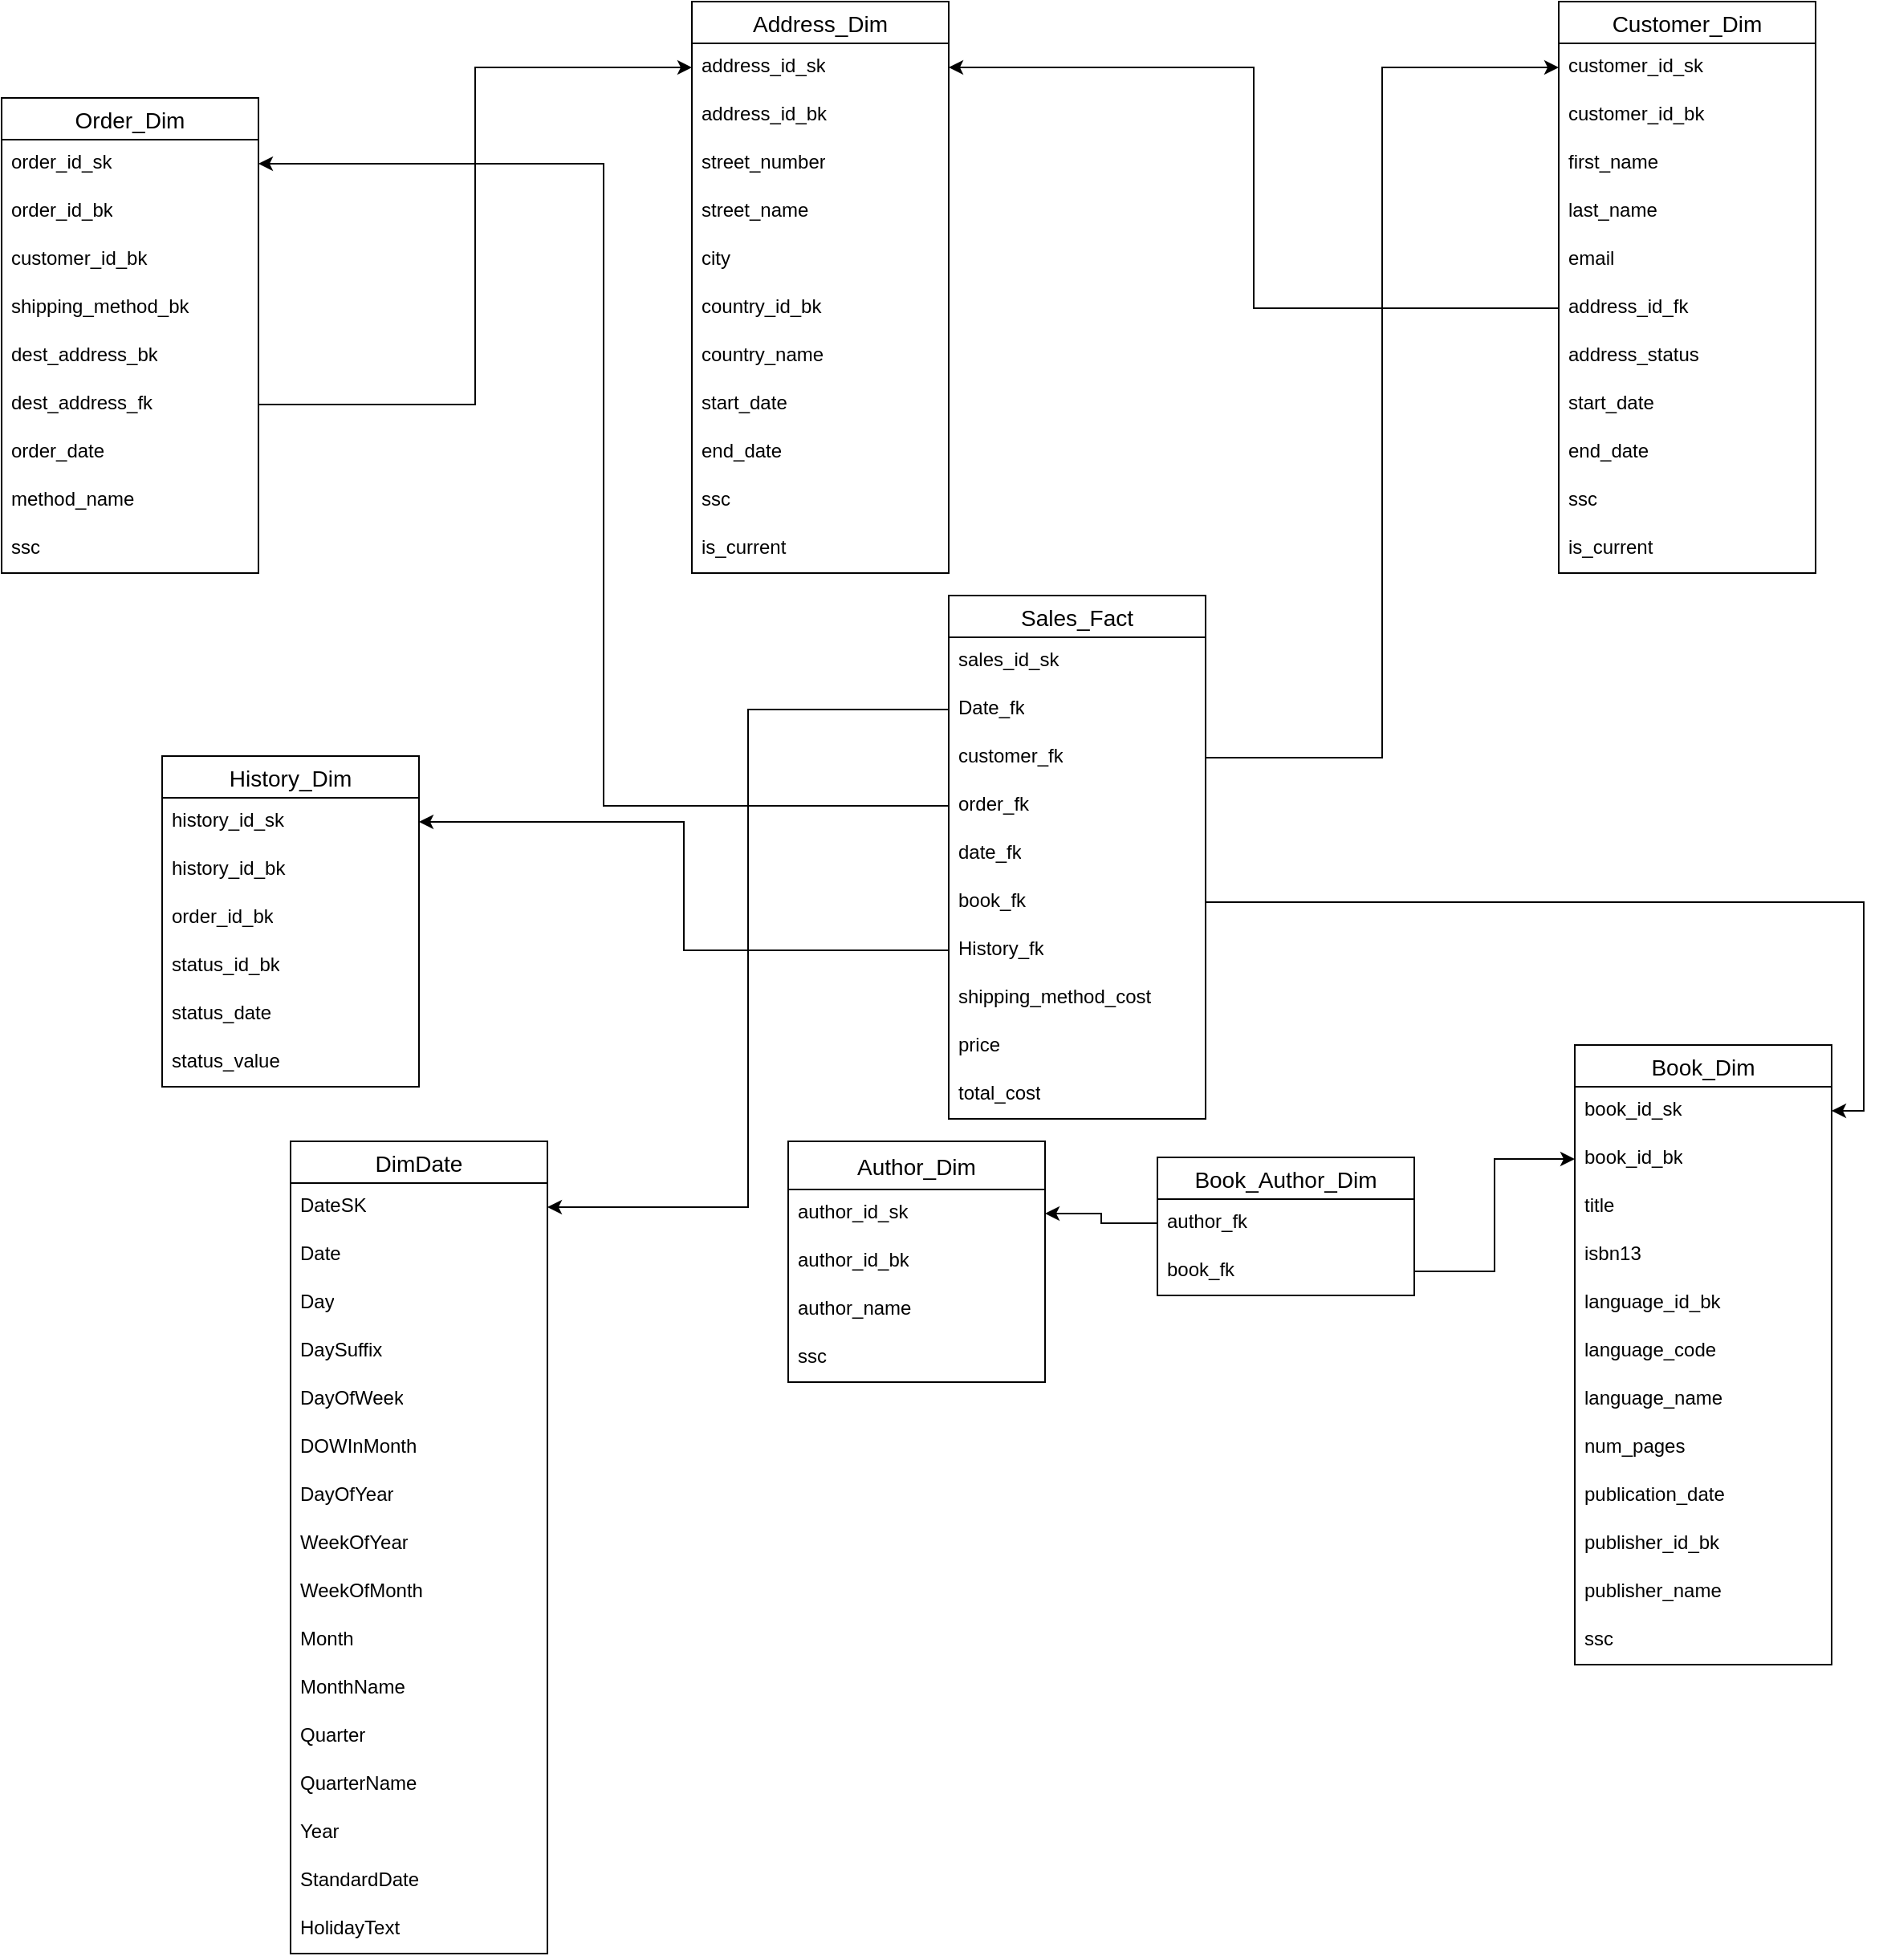 <mxfile version="26.0.4">
  <diagram name="Page-1" id="iNXNoTltSBTi6cAZI8Bv">
    <mxGraphModel dx="2124" dy="605" grid="1" gridSize="10" guides="1" tooltips="1" connect="1" arrows="1" fold="1" page="1" pageScale="1" pageWidth="850" pageHeight="1100" math="0" shadow="0">
      <root>
        <mxCell id="0" />
        <mxCell id="1" parent="0" />
        <mxCell id="JMyDEcF64E8apIjDjWx7-9" value="Customer_Dim" style="swimlane;fontStyle=0;childLayout=stackLayout;horizontal=1;startSize=26;horizontalStack=0;resizeParent=1;resizeParentMax=0;resizeLast=0;collapsible=1;marginBottom=0;align=center;fontSize=14;" parent="1" vertex="1">
          <mxGeometry x="600" width="160" height="356" as="geometry" />
        </mxCell>
        <mxCell id="JMyDEcF64E8apIjDjWx7-10" value="customer_id_sk" style="text;strokeColor=none;fillColor=none;spacingLeft=4;spacingRight=4;overflow=hidden;rotatable=0;points=[[0,0.5],[1,0.5]];portConstraint=eastwest;fontSize=12;whiteSpace=wrap;html=1;" parent="JMyDEcF64E8apIjDjWx7-9" vertex="1">
          <mxGeometry y="26" width="160" height="30" as="geometry" />
        </mxCell>
        <mxCell id="JMyDEcF64E8apIjDjWx7-11" value="customer_id_bk" style="text;strokeColor=none;fillColor=none;spacingLeft=4;spacingRight=4;overflow=hidden;rotatable=0;points=[[0,0.5],[1,0.5]];portConstraint=eastwest;fontSize=12;whiteSpace=wrap;html=1;" parent="JMyDEcF64E8apIjDjWx7-9" vertex="1">
          <mxGeometry y="56" width="160" height="30" as="geometry" />
        </mxCell>
        <mxCell id="JMyDEcF64E8apIjDjWx7-12" value="first_name" style="text;strokeColor=none;fillColor=none;spacingLeft=4;spacingRight=4;overflow=hidden;rotatable=0;points=[[0,0.5],[1,0.5]];portConstraint=eastwest;fontSize=12;whiteSpace=wrap;html=1;" parent="JMyDEcF64E8apIjDjWx7-9" vertex="1">
          <mxGeometry y="86" width="160" height="30" as="geometry" />
        </mxCell>
        <mxCell id="JMyDEcF64E8apIjDjWx7-13" value="last_name" style="text;strokeColor=none;fillColor=none;spacingLeft=4;spacingRight=4;overflow=hidden;rotatable=0;points=[[0,0.5],[1,0.5]];portConstraint=eastwest;fontSize=12;whiteSpace=wrap;html=1;" parent="JMyDEcF64E8apIjDjWx7-9" vertex="1">
          <mxGeometry y="116" width="160" height="30" as="geometry" />
        </mxCell>
        <mxCell id="JMyDEcF64E8apIjDjWx7-15" value="email" style="text;strokeColor=none;fillColor=none;spacingLeft=4;spacingRight=4;overflow=hidden;rotatable=0;points=[[0,0.5],[1,0.5]];portConstraint=eastwest;fontSize=12;whiteSpace=wrap;html=1;" parent="JMyDEcF64E8apIjDjWx7-9" vertex="1">
          <mxGeometry y="146" width="160" height="30" as="geometry" />
        </mxCell>
        <mxCell id="JMyDEcF64E8apIjDjWx7-71" value="address_id_fk" style="text;strokeColor=none;fillColor=none;spacingLeft=4;spacingRight=4;overflow=hidden;rotatable=0;points=[[0,0.5],[1,0.5]];portConstraint=eastwest;fontSize=12;whiteSpace=wrap;html=1;" parent="JMyDEcF64E8apIjDjWx7-9" vertex="1">
          <mxGeometry y="176" width="160" height="30" as="geometry" />
        </mxCell>
        <mxCell id="ZET8pqU_vpoVh0Xc85kF-1" value="address_status&lt;div&gt;&lt;br&gt;&lt;/div&gt;" style="text;strokeColor=none;fillColor=none;spacingLeft=4;spacingRight=4;overflow=hidden;rotatable=0;points=[[0,0.5],[1,0.5]];portConstraint=eastwest;fontSize=12;whiteSpace=wrap;html=1;" vertex="1" parent="JMyDEcF64E8apIjDjWx7-9">
          <mxGeometry y="206" width="160" height="30" as="geometry" />
        </mxCell>
        <mxCell id="JMyDEcF64E8apIjDjWx7-16" value="start_date" style="text;strokeColor=none;fillColor=none;spacingLeft=4;spacingRight=4;overflow=hidden;rotatable=0;points=[[0,0.5],[1,0.5]];portConstraint=eastwest;fontSize=12;whiteSpace=wrap;html=1;" parent="JMyDEcF64E8apIjDjWx7-9" vertex="1">
          <mxGeometry y="236" width="160" height="30" as="geometry" />
        </mxCell>
        <mxCell id="JMyDEcF64E8apIjDjWx7-17" value="end_date" style="text;strokeColor=none;fillColor=none;spacingLeft=4;spacingRight=4;overflow=hidden;rotatable=0;points=[[0,0.5],[1,0.5]];portConstraint=eastwest;fontSize=12;whiteSpace=wrap;html=1;" parent="JMyDEcF64E8apIjDjWx7-9" vertex="1">
          <mxGeometry y="266" width="160" height="30" as="geometry" />
        </mxCell>
        <mxCell id="JMyDEcF64E8apIjDjWx7-18" value="ssc" style="text;strokeColor=none;fillColor=none;spacingLeft=4;spacingRight=4;overflow=hidden;rotatable=0;points=[[0,0.5],[1,0.5]];portConstraint=eastwest;fontSize=12;whiteSpace=wrap;html=1;" parent="JMyDEcF64E8apIjDjWx7-9" vertex="1">
          <mxGeometry y="296" width="160" height="30" as="geometry" />
        </mxCell>
        <mxCell id="JMyDEcF64E8apIjDjWx7-19" value="is_current" style="text;strokeColor=none;fillColor=none;spacingLeft=4;spacingRight=4;overflow=hidden;rotatable=0;points=[[0,0.5],[1,0.5]];portConstraint=eastwest;fontSize=12;whiteSpace=wrap;html=1;" parent="JMyDEcF64E8apIjDjWx7-9" vertex="1">
          <mxGeometry y="326" width="160" height="30" as="geometry" />
        </mxCell>
        <mxCell id="JMyDEcF64E8apIjDjWx7-26" value="Author_Dim" style="swimlane;fontStyle=0;childLayout=stackLayout;horizontal=1;startSize=30;horizontalStack=0;resizeParent=1;resizeParentMax=0;resizeLast=0;collapsible=1;marginBottom=0;align=center;fontSize=14;" parent="1" vertex="1">
          <mxGeometry x="120" y="710" width="160" height="150" as="geometry" />
        </mxCell>
        <mxCell id="JMyDEcF64E8apIjDjWx7-27" value="author_id_sk" style="text;strokeColor=none;fillColor=none;spacingLeft=4;spacingRight=4;overflow=hidden;rotatable=0;points=[[0,0.5],[1,0.5]];portConstraint=eastwest;fontSize=12;whiteSpace=wrap;html=1;" parent="JMyDEcF64E8apIjDjWx7-26" vertex="1">
          <mxGeometry y="30" width="160" height="30" as="geometry" />
        </mxCell>
        <mxCell id="JMyDEcF64E8apIjDjWx7-28" value="author_id_bk" style="text;strokeColor=none;fillColor=none;spacingLeft=4;spacingRight=4;overflow=hidden;rotatable=0;points=[[0,0.5],[1,0.5]];portConstraint=eastwest;fontSize=12;whiteSpace=wrap;html=1;" parent="JMyDEcF64E8apIjDjWx7-26" vertex="1">
          <mxGeometry y="60" width="160" height="30" as="geometry" />
        </mxCell>
        <mxCell id="JMyDEcF64E8apIjDjWx7-29" value="author_name" style="text;strokeColor=none;fillColor=none;spacingLeft=4;spacingRight=4;overflow=hidden;rotatable=0;points=[[0,0.5],[1,0.5]];portConstraint=eastwest;fontSize=12;whiteSpace=wrap;html=1;" parent="JMyDEcF64E8apIjDjWx7-26" vertex="1">
          <mxGeometry y="90" width="160" height="30" as="geometry" />
        </mxCell>
        <mxCell id="JMyDEcF64E8apIjDjWx7-32" value="ssc" style="text;strokeColor=none;fillColor=none;spacingLeft=4;spacingRight=4;overflow=hidden;rotatable=0;points=[[0,0.5],[1,0.5]];portConstraint=eastwest;fontSize=12;whiteSpace=wrap;html=1;" parent="JMyDEcF64E8apIjDjWx7-26" vertex="1">
          <mxGeometry y="120" width="160" height="30" as="geometry" />
        </mxCell>
        <mxCell id="JMyDEcF64E8apIjDjWx7-34" value="Book_Dim" style="swimlane;fontStyle=0;childLayout=stackLayout;horizontal=1;startSize=26;horizontalStack=0;resizeParent=1;resizeParentMax=0;resizeLast=0;collapsible=1;marginBottom=0;align=center;fontSize=14;" parent="1" vertex="1">
          <mxGeometry x="610" y="650" width="160" height="386" as="geometry" />
        </mxCell>
        <mxCell id="JMyDEcF64E8apIjDjWx7-35" value="book_id_sk" style="text;strokeColor=none;fillColor=none;spacingLeft=4;spacingRight=4;overflow=hidden;rotatable=0;points=[[0,0.5],[1,0.5]];portConstraint=eastwest;fontSize=12;whiteSpace=wrap;html=1;" parent="JMyDEcF64E8apIjDjWx7-34" vertex="1">
          <mxGeometry y="26" width="160" height="30" as="geometry" />
        </mxCell>
        <mxCell id="JMyDEcF64E8apIjDjWx7-36" value="book_id_bk" style="text;strokeColor=none;fillColor=none;spacingLeft=4;spacingRight=4;overflow=hidden;rotatable=0;points=[[0,0.5],[1,0.5]];portConstraint=eastwest;fontSize=12;whiteSpace=wrap;html=1;" parent="JMyDEcF64E8apIjDjWx7-34" vertex="1">
          <mxGeometry y="56" width="160" height="30" as="geometry" />
        </mxCell>
        <mxCell id="JMyDEcF64E8apIjDjWx7-37" value="title" style="text;strokeColor=none;fillColor=none;spacingLeft=4;spacingRight=4;overflow=hidden;rotatable=0;points=[[0,0.5],[1,0.5]];portConstraint=eastwest;fontSize=12;whiteSpace=wrap;html=1;" parent="JMyDEcF64E8apIjDjWx7-34" vertex="1">
          <mxGeometry y="86" width="160" height="30" as="geometry" />
        </mxCell>
        <mxCell id="JMyDEcF64E8apIjDjWx7-38" value="isbn13" style="text;strokeColor=none;fillColor=none;spacingLeft=4;spacingRight=4;overflow=hidden;rotatable=0;points=[[0,0.5],[1,0.5]];portConstraint=eastwest;fontSize=12;whiteSpace=wrap;html=1;" parent="JMyDEcF64E8apIjDjWx7-34" vertex="1">
          <mxGeometry y="116" width="160" height="30" as="geometry" />
        </mxCell>
        <mxCell id="JMyDEcF64E8apIjDjWx7-39" value="language_id_bk" style="text;strokeColor=none;fillColor=none;spacingLeft=4;spacingRight=4;overflow=hidden;rotatable=0;points=[[0,0.5],[1,0.5]];portConstraint=eastwest;fontSize=12;whiteSpace=wrap;html=1;" parent="JMyDEcF64E8apIjDjWx7-34" vertex="1">
          <mxGeometry y="146" width="160" height="30" as="geometry" />
        </mxCell>
        <mxCell id="JMyDEcF64E8apIjDjWx7-42" value="language_code" style="text;strokeColor=none;fillColor=none;spacingLeft=4;spacingRight=4;overflow=hidden;rotatable=0;points=[[0,0.5],[1,0.5]];portConstraint=eastwest;fontSize=12;whiteSpace=wrap;html=1;" parent="JMyDEcF64E8apIjDjWx7-34" vertex="1">
          <mxGeometry y="176" width="160" height="30" as="geometry" />
        </mxCell>
        <mxCell id="JMyDEcF64E8apIjDjWx7-43" value="language_name" style="text;strokeColor=none;fillColor=none;spacingLeft=4;spacingRight=4;overflow=hidden;rotatable=0;points=[[0,0.5],[1,0.5]];portConstraint=eastwest;fontSize=12;whiteSpace=wrap;html=1;" parent="JMyDEcF64E8apIjDjWx7-34" vertex="1">
          <mxGeometry y="206" width="160" height="30" as="geometry" />
        </mxCell>
        <mxCell id="JMyDEcF64E8apIjDjWx7-40" value="num_pages" style="text;strokeColor=none;fillColor=none;spacingLeft=4;spacingRight=4;overflow=hidden;rotatable=0;points=[[0,0.5],[1,0.5]];portConstraint=eastwest;fontSize=12;whiteSpace=wrap;html=1;" parent="JMyDEcF64E8apIjDjWx7-34" vertex="1">
          <mxGeometry y="236" width="160" height="30" as="geometry" />
        </mxCell>
        <mxCell id="JMyDEcF64E8apIjDjWx7-41" value="publication_date" style="text;strokeColor=none;fillColor=none;spacingLeft=4;spacingRight=4;overflow=hidden;rotatable=0;points=[[0,0.5],[1,0.5]];portConstraint=eastwest;fontSize=12;whiteSpace=wrap;html=1;" parent="JMyDEcF64E8apIjDjWx7-34" vertex="1">
          <mxGeometry y="266" width="160" height="30" as="geometry" />
        </mxCell>
        <mxCell id="JMyDEcF64E8apIjDjWx7-44" value="publisher_id_bk" style="text;strokeColor=none;fillColor=none;spacingLeft=4;spacingRight=4;overflow=hidden;rotatable=0;points=[[0,0.5],[1,0.5]];portConstraint=eastwest;fontSize=12;whiteSpace=wrap;html=1;" parent="JMyDEcF64E8apIjDjWx7-34" vertex="1">
          <mxGeometry y="296" width="160" height="30" as="geometry" />
        </mxCell>
        <mxCell id="JMyDEcF64E8apIjDjWx7-45" value="publisher_name" style="text;strokeColor=none;fillColor=none;spacingLeft=4;spacingRight=4;overflow=hidden;rotatable=0;points=[[0,0.5],[1,0.5]];portConstraint=eastwest;fontSize=12;whiteSpace=wrap;html=1;" parent="JMyDEcF64E8apIjDjWx7-34" vertex="1">
          <mxGeometry y="326" width="160" height="30" as="geometry" />
        </mxCell>
        <mxCell id="JMyDEcF64E8apIjDjWx7-48" value="ssc" style="text;strokeColor=none;fillColor=none;spacingLeft=4;spacingRight=4;overflow=hidden;rotatable=0;points=[[0,0.5],[1,0.5]];portConstraint=eastwest;fontSize=12;whiteSpace=wrap;html=1;" parent="JMyDEcF64E8apIjDjWx7-34" vertex="1">
          <mxGeometry y="356" width="160" height="30" as="geometry" />
        </mxCell>
        <mxCell id="JMyDEcF64E8apIjDjWx7-50" value="Book_Author_Dim" style="swimlane;fontStyle=0;childLayout=stackLayout;horizontal=1;startSize=26;horizontalStack=0;resizeParent=1;resizeParentMax=0;resizeLast=0;collapsible=1;marginBottom=0;align=center;fontSize=14;" parent="1" vertex="1">
          <mxGeometry x="350" y="720" width="160" height="86" as="geometry" />
        </mxCell>
        <mxCell id="JMyDEcF64E8apIjDjWx7-51" value="author_fk" style="text;strokeColor=none;fillColor=none;spacingLeft=4;spacingRight=4;overflow=hidden;rotatable=0;points=[[0,0.5],[1,0.5]];portConstraint=eastwest;fontSize=12;whiteSpace=wrap;html=1;" parent="JMyDEcF64E8apIjDjWx7-50" vertex="1">
          <mxGeometry y="26" width="160" height="30" as="geometry" />
        </mxCell>
        <mxCell id="JMyDEcF64E8apIjDjWx7-52" value="book_fk" style="text;strokeColor=none;fillColor=none;spacingLeft=4;spacingRight=4;overflow=hidden;rotatable=0;points=[[0,0.5],[1,0.5]];portConstraint=eastwest;fontSize=12;whiteSpace=wrap;html=1;" parent="JMyDEcF64E8apIjDjWx7-50" vertex="1">
          <mxGeometry y="56" width="160" height="30" as="geometry" />
        </mxCell>
        <mxCell id="JMyDEcF64E8apIjDjWx7-59" value="Address_Dim" style="swimlane;fontStyle=0;childLayout=stackLayout;horizontal=1;startSize=26;horizontalStack=0;resizeParent=1;resizeParentMax=0;resizeLast=0;collapsible=1;marginBottom=0;align=center;fontSize=14;" parent="1" vertex="1">
          <mxGeometry x="60" width="160" height="356" as="geometry" />
        </mxCell>
        <mxCell id="JMyDEcF64E8apIjDjWx7-60" value="address_id_sk" style="text;strokeColor=none;fillColor=none;spacingLeft=4;spacingRight=4;overflow=hidden;rotatable=0;points=[[0,0.5],[1,0.5]];portConstraint=eastwest;fontSize=12;whiteSpace=wrap;html=1;" parent="JMyDEcF64E8apIjDjWx7-59" vertex="1">
          <mxGeometry y="26" width="160" height="30" as="geometry" />
        </mxCell>
        <mxCell id="JMyDEcF64E8apIjDjWx7-61" value="address_id_bk" style="text;strokeColor=none;fillColor=none;spacingLeft=4;spacingRight=4;overflow=hidden;rotatable=0;points=[[0,0.5],[1,0.5]];portConstraint=eastwest;fontSize=12;whiteSpace=wrap;html=1;" parent="JMyDEcF64E8apIjDjWx7-59" vertex="1">
          <mxGeometry y="56" width="160" height="30" as="geometry" />
        </mxCell>
        <mxCell id="JMyDEcF64E8apIjDjWx7-62" value="street_number" style="text;strokeColor=none;fillColor=none;spacingLeft=4;spacingRight=4;overflow=hidden;rotatable=0;points=[[0,0.5],[1,0.5]];portConstraint=eastwest;fontSize=12;whiteSpace=wrap;html=1;" parent="JMyDEcF64E8apIjDjWx7-59" vertex="1">
          <mxGeometry y="86" width="160" height="30" as="geometry" />
        </mxCell>
        <mxCell id="JMyDEcF64E8apIjDjWx7-63" value="street_name" style="text;strokeColor=none;fillColor=none;spacingLeft=4;spacingRight=4;overflow=hidden;rotatable=0;points=[[0,0.5],[1,0.5]];portConstraint=eastwest;fontSize=12;whiteSpace=wrap;html=1;" parent="JMyDEcF64E8apIjDjWx7-59" vertex="1">
          <mxGeometry y="116" width="160" height="30" as="geometry" />
        </mxCell>
        <mxCell id="JMyDEcF64E8apIjDjWx7-64" value="city" style="text;strokeColor=none;fillColor=none;spacingLeft=4;spacingRight=4;overflow=hidden;rotatable=0;points=[[0,0.5],[1,0.5]];portConstraint=eastwest;fontSize=12;whiteSpace=wrap;html=1;" parent="JMyDEcF64E8apIjDjWx7-59" vertex="1">
          <mxGeometry y="146" width="160" height="30" as="geometry" />
        </mxCell>
        <mxCell id="JMyDEcF64E8apIjDjWx7-65" value="country_id_bk" style="text;strokeColor=none;fillColor=none;spacingLeft=4;spacingRight=4;overflow=hidden;rotatable=0;points=[[0,0.5],[1,0.5]];portConstraint=eastwest;fontSize=12;whiteSpace=wrap;html=1;" parent="JMyDEcF64E8apIjDjWx7-59" vertex="1">
          <mxGeometry y="176" width="160" height="30" as="geometry" />
        </mxCell>
        <mxCell id="JMyDEcF64E8apIjDjWx7-66" value="country_name" style="text;strokeColor=none;fillColor=none;spacingLeft=4;spacingRight=4;overflow=hidden;rotatable=0;points=[[0,0.5],[1,0.5]];portConstraint=eastwest;fontSize=12;whiteSpace=wrap;html=1;" parent="JMyDEcF64E8apIjDjWx7-59" vertex="1">
          <mxGeometry y="206" width="160" height="30" as="geometry" />
        </mxCell>
        <mxCell id="JMyDEcF64E8apIjDjWx7-67" value="start_date" style="text;strokeColor=none;fillColor=none;spacingLeft=4;spacingRight=4;overflow=hidden;rotatable=0;points=[[0,0.5],[1,0.5]];portConstraint=eastwest;fontSize=12;whiteSpace=wrap;html=1;" parent="JMyDEcF64E8apIjDjWx7-59" vertex="1">
          <mxGeometry y="236" width="160" height="30" as="geometry" />
        </mxCell>
        <mxCell id="JMyDEcF64E8apIjDjWx7-68" value="end_date" style="text;strokeColor=none;fillColor=none;spacingLeft=4;spacingRight=4;overflow=hidden;rotatable=0;points=[[0,0.5],[1,0.5]];portConstraint=eastwest;fontSize=12;whiteSpace=wrap;html=1;" parent="JMyDEcF64E8apIjDjWx7-59" vertex="1">
          <mxGeometry y="266" width="160" height="30" as="geometry" />
        </mxCell>
        <mxCell id="JMyDEcF64E8apIjDjWx7-69" value="ssc" style="text;strokeColor=none;fillColor=none;spacingLeft=4;spacingRight=4;overflow=hidden;rotatable=0;points=[[0,0.5],[1,0.5]];portConstraint=eastwest;fontSize=12;whiteSpace=wrap;html=1;" parent="JMyDEcF64E8apIjDjWx7-59" vertex="1">
          <mxGeometry y="296" width="160" height="30" as="geometry" />
        </mxCell>
        <mxCell id="JMyDEcF64E8apIjDjWx7-70" value="is_current" style="text;strokeColor=none;fillColor=none;spacingLeft=4;spacingRight=4;overflow=hidden;rotatable=0;points=[[0,0.5],[1,0.5]];portConstraint=eastwest;fontSize=12;whiteSpace=wrap;html=1;" parent="JMyDEcF64E8apIjDjWx7-59" vertex="1">
          <mxGeometry y="326" width="160" height="30" as="geometry" />
        </mxCell>
        <mxCell id="JMyDEcF64E8apIjDjWx7-72" style="edgeStyle=orthogonalEdgeStyle;rounded=0;orthogonalLoop=1;jettySize=auto;html=1;entryX=1;entryY=0.5;entryDx=0;entryDy=0;" parent="1" source="JMyDEcF64E8apIjDjWx7-71" target="JMyDEcF64E8apIjDjWx7-60" edge="1">
          <mxGeometry relative="1" as="geometry" />
        </mxCell>
        <mxCell id="JMyDEcF64E8apIjDjWx7-73" style="edgeStyle=orthogonalEdgeStyle;rounded=0;orthogonalLoop=1;jettySize=auto;html=1;entryX=1;entryY=0.5;entryDx=0;entryDy=0;" parent="1" source="JMyDEcF64E8apIjDjWx7-51" target="JMyDEcF64E8apIjDjWx7-27" edge="1">
          <mxGeometry relative="1" as="geometry" />
        </mxCell>
        <mxCell id="JMyDEcF64E8apIjDjWx7-74" style="edgeStyle=orthogonalEdgeStyle;rounded=0;orthogonalLoop=1;jettySize=auto;html=1;entryX=0;entryY=0.5;entryDx=0;entryDy=0;" parent="1" source="JMyDEcF64E8apIjDjWx7-52" target="JMyDEcF64E8apIjDjWx7-36" edge="1">
          <mxGeometry relative="1" as="geometry" />
        </mxCell>
        <mxCell id="JMyDEcF64E8apIjDjWx7-75" value="History_Dim" style="swimlane;fontStyle=0;childLayout=stackLayout;horizontal=1;startSize=26;horizontalStack=0;resizeParent=1;resizeParentMax=0;resizeLast=0;collapsible=1;marginBottom=0;align=center;fontSize=14;" parent="1" vertex="1">
          <mxGeometry x="-270" y="470" width="160" height="206" as="geometry" />
        </mxCell>
        <mxCell id="JMyDEcF64E8apIjDjWx7-76" value="history_id_sk" style="text;strokeColor=none;fillColor=none;spacingLeft=4;spacingRight=4;overflow=hidden;rotatable=0;points=[[0,0.5],[1,0.5]];portConstraint=eastwest;fontSize=12;whiteSpace=wrap;html=1;" parent="JMyDEcF64E8apIjDjWx7-75" vertex="1">
          <mxGeometry y="26" width="160" height="30" as="geometry" />
        </mxCell>
        <mxCell id="JMyDEcF64E8apIjDjWx7-77" value="history_id_bk" style="text;strokeColor=none;fillColor=none;spacingLeft=4;spacingRight=4;overflow=hidden;rotatable=0;points=[[0,0.5],[1,0.5]];portConstraint=eastwest;fontSize=12;whiteSpace=wrap;html=1;" parent="JMyDEcF64E8apIjDjWx7-75" vertex="1">
          <mxGeometry y="56" width="160" height="30" as="geometry" />
        </mxCell>
        <mxCell id="JMyDEcF64E8apIjDjWx7-78" value="order_id_bk" style="text;strokeColor=none;fillColor=none;spacingLeft=4;spacingRight=4;overflow=hidden;rotatable=0;points=[[0,0.5],[1,0.5]];portConstraint=eastwest;fontSize=12;whiteSpace=wrap;html=1;" parent="JMyDEcF64E8apIjDjWx7-75" vertex="1">
          <mxGeometry y="86" width="160" height="30" as="geometry" />
        </mxCell>
        <mxCell id="JMyDEcF64E8apIjDjWx7-82" value="status_id_bk" style="text;strokeColor=none;fillColor=none;spacingLeft=4;spacingRight=4;overflow=hidden;rotatable=0;points=[[0,0.5],[1,0.5]];portConstraint=eastwest;fontSize=12;whiteSpace=wrap;html=1;" parent="JMyDEcF64E8apIjDjWx7-75" vertex="1">
          <mxGeometry y="116" width="160" height="30" as="geometry" />
        </mxCell>
        <mxCell id="JMyDEcF64E8apIjDjWx7-83" value="status_date" style="text;strokeColor=none;fillColor=none;spacingLeft=4;spacingRight=4;overflow=hidden;rotatable=0;points=[[0,0.5],[1,0.5]];portConstraint=eastwest;fontSize=12;whiteSpace=wrap;html=1;" parent="JMyDEcF64E8apIjDjWx7-75" vertex="1">
          <mxGeometry y="146" width="160" height="30" as="geometry" />
        </mxCell>
        <mxCell id="JMyDEcF64E8apIjDjWx7-84" value="status_value" style="text;strokeColor=none;fillColor=none;spacingLeft=4;spacingRight=4;overflow=hidden;rotatable=0;points=[[0,0.5],[1,0.5]];portConstraint=eastwest;fontSize=12;whiteSpace=wrap;html=1;" parent="JMyDEcF64E8apIjDjWx7-75" vertex="1">
          <mxGeometry y="176" width="160" height="30" as="geometry" />
        </mxCell>
        <mxCell id="JMyDEcF64E8apIjDjWx7-87" value="Sales_Fact" style="swimlane;fontStyle=0;childLayout=stackLayout;horizontal=1;startSize=26;horizontalStack=0;resizeParent=1;resizeParentMax=0;resizeLast=0;collapsible=1;marginBottom=0;align=center;fontSize=14;" parent="1" vertex="1">
          <mxGeometry x="220" y="370" width="160" height="326" as="geometry" />
        </mxCell>
        <mxCell id="JMyDEcF64E8apIjDjWx7-88" value="sales_id_sk" style="text;strokeColor=none;fillColor=none;spacingLeft=4;spacingRight=4;overflow=hidden;rotatable=0;points=[[0,0.5],[1,0.5]];portConstraint=eastwest;fontSize=12;whiteSpace=wrap;html=1;" parent="JMyDEcF64E8apIjDjWx7-87" vertex="1">
          <mxGeometry y="26" width="160" height="30" as="geometry" />
        </mxCell>
        <mxCell id="JMyDEcF64E8apIjDjWx7-150" value="Date_fk" style="text;strokeColor=none;fillColor=none;spacingLeft=4;spacingRight=4;overflow=hidden;rotatable=0;points=[[0,0.5],[1,0.5]];portConstraint=eastwest;fontSize=12;whiteSpace=wrap;html=1;" parent="JMyDEcF64E8apIjDjWx7-87" vertex="1">
          <mxGeometry y="56" width="160" height="30" as="geometry" />
        </mxCell>
        <mxCell id="JMyDEcF64E8apIjDjWx7-89" value="customer_fk" style="text;strokeColor=none;fillColor=none;spacingLeft=4;spacingRight=4;overflow=hidden;rotatable=0;points=[[0,0.5],[1,0.5]];portConstraint=eastwest;fontSize=12;whiteSpace=wrap;html=1;" parent="JMyDEcF64E8apIjDjWx7-87" vertex="1">
          <mxGeometry y="86" width="160" height="30" as="geometry" />
        </mxCell>
        <mxCell id="JMyDEcF64E8apIjDjWx7-90" value="order_fk" style="text;strokeColor=none;fillColor=none;spacingLeft=4;spacingRight=4;overflow=hidden;rotatable=0;points=[[0,0.5],[1,0.5]];portConstraint=eastwest;fontSize=12;whiteSpace=wrap;html=1;" parent="JMyDEcF64E8apIjDjWx7-87" vertex="1">
          <mxGeometry y="116" width="160" height="30" as="geometry" />
        </mxCell>
        <mxCell id="JMyDEcF64E8apIjDjWx7-91" value="date_fk" style="text;strokeColor=none;fillColor=none;spacingLeft=4;spacingRight=4;overflow=hidden;rotatable=0;points=[[0,0.5],[1,0.5]];portConstraint=eastwest;fontSize=12;whiteSpace=wrap;html=1;" parent="JMyDEcF64E8apIjDjWx7-87" vertex="1">
          <mxGeometry y="146" width="160" height="30" as="geometry" />
        </mxCell>
        <mxCell id="JMyDEcF64E8apIjDjWx7-95" value="book_fk" style="text;strokeColor=none;fillColor=none;spacingLeft=4;spacingRight=4;overflow=hidden;rotatable=0;points=[[0,0.5],[1,0.5]];portConstraint=eastwest;fontSize=12;whiteSpace=wrap;html=1;" parent="JMyDEcF64E8apIjDjWx7-87" vertex="1">
          <mxGeometry y="176" width="160" height="30" as="geometry" />
        </mxCell>
        <mxCell id="JMyDEcF64E8apIjDjWx7-113" value="History_fk" style="text;strokeColor=none;fillColor=none;spacingLeft=4;spacingRight=4;overflow=hidden;rotatable=0;points=[[0,0.5],[1,0.5]];portConstraint=eastwest;fontSize=12;whiteSpace=wrap;html=1;" parent="JMyDEcF64E8apIjDjWx7-87" vertex="1">
          <mxGeometry y="206" width="160" height="30" as="geometry" />
        </mxCell>
        <mxCell id="JMyDEcF64E8apIjDjWx7-92" value="shipping_method_cost" style="text;strokeColor=none;fillColor=none;spacingLeft=4;spacingRight=4;overflow=hidden;rotatable=0;points=[[0,0.5],[1,0.5]];portConstraint=eastwest;fontSize=12;whiteSpace=wrap;html=1;" parent="JMyDEcF64E8apIjDjWx7-87" vertex="1">
          <mxGeometry y="236" width="160" height="30" as="geometry" />
        </mxCell>
        <mxCell id="JMyDEcF64E8apIjDjWx7-93" value="price" style="text;strokeColor=none;fillColor=none;spacingLeft=4;spacingRight=4;overflow=hidden;rotatable=0;points=[[0,0.5],[1,0.5]];portConstraint=eastwest;fontSize=12;whiteSpace=wrap;html=1;" parent="JMyDEcF64E8apIjDjWx7-87" vertex="1">
          <mxGeometry y="266" width="160" height="30" as="geometry" />
        </mxCell>
        <mxCell id="JMyDEcF64E8apIjDjWx7-94" value="total_cost" style="text;strokeColor=none;fillColor=none;spacingLeft=4;spacingRight=4;overflow=hidden;rotatable=0;points=[[0,0.5],[1,0.5]];portConstraint=eastwest;fontSize=12;whiteSpace=wrap;html=1;" parent="JMyDEcF64E8apIjDjWx7-87" vertex="1">
          <mxGeometry y="296" width="160" height="30" as="geometry" />
        </mxCell>
        <mxCell id="JMyDEcF64E8apIjDjWx7-97" value="Order_Dim" style="swimlane;fontStyle=0;childLayout=stackLayout;horizontal=1;startSize=26;horizontalStack=0;resizeParent=1;resizeParentMax=0;resizeLast=0;collapsible=1;marginBottom=0;align=center;fontSize=14;" parent="1" vertex="1">
          <mxGeometry x="-370" y="60" width="160" height="296" as="geometry" />
        </mxCell>
        <mxCell id="JMyDEcF64E8apIjDjWx7-98" value="order_id_sk" style="text;strokeColor=none;fillColor=none;spacingLeft=4;spacingRight=4;overflow=hidden;rotatable=0;points=[[0,0.5],[1,0.5]];portConstraint=eastwest;fontSize=12;whiteSpace=wrap;html=1;" parent="JMyDEcF64E8apIjDjWx7-97" vertex="1">
          <mxGeometry y="26" width="160" height="30" as="geometry" />
        </mxCell>
        <mxCell id="JMyDEcF64E8apIjDjWx7-99" value="order_id_bk" style="text;strokeColor=none;fillColor=none;spacingLeft=4;spacingRight=4;overflow=hidden;rotatable=0;points=[[0,0.5],[1,0.5]];portConstraint=eastwest;fontSize=12;whiteSpace=wrap;html=1;" parent="JMyDEcF64E8apIjDjWx7-97" vertex="1">
          <mxGeometry y="56" width="160" height="30" as="geometry" />
        </mxCell>
        <mxCell id="JMyDEcF64E8apIjDjWx7-101" value="customer_id_bk" style="text;strokeColor=none;fillColor=none;spacingLeft=4;spacingRight=4;overflow=hidden;rotatable=0;points=[[0,0.5],[1,0.5]];portConstraint=eastwest;fontSize=12;whiteSpace=wrap;html=1;" parent="JMyDEcF64E8apIjDjWx7-97" vertex="1">
          <mxGeometry y="86" width="160" height="30" as="geometry" />
        </mxCell>
        <mxCell id="JMyDEcF64E8apIjDjWx7-102" value="shipping_method_bk" style="text;strokeColor=none;fillColor=none;spacingLeft=4;spacingRight=4;overflow=hidden;rotatable=0;points=[[0,0.5],[1,0.5]];portConstraint=eastwest;fontSize=12;whiteSpace=wrap;html=1;" parent="JMyDEcF64E8apIjDjWx7-97" vertex="1">
          <mxGeometry y="116" width="160" height="30" as="geometry" />
        </mxCell>
        <mxCell id="ZET8pqU_vpoVh0Xc85kF-2" value="dest_address_bk" style="text;strokeColor=none;fillColor=none;spacingLeft=4;spacingRight=4;overflow=hidden;rotatable=0;points=[[0,0.5],[1,0.5]];portConstraint=eastwest;fontSize=12;whiteSpace=wrap;html=1;" vertex="1" parent="JMyDEcF64E8apIjDjWx7-97">
          <mxGeometry y="146" width="160" height="30" as="geometry" />
        </mxCell>
        <mxCell id="JMyDEcF64E8apIjDjWx7-103" value="dest_address_fk" style="text;strokeColor=none;fillColor=none;spacingLeft=4;spacingRight=4;overflow=hidden;rotatable=0;points=[[0,0.5],[1,0.5]];portConstraint=eastwest;fontSize=12;whiteSpace=wrap;html=1;" parent="JMyDEcF64E8apIjDjWx7-97" vertex="1">
          <mxGeometry y="176" width="160" height="30" as="geometry" />
        </mxCell>
        <mxCell id="JMyDEcF64E8apIjDjWx7-100" value="order_date" style="text;strokeColor=none;fillColor=none;spacingLeft=4;spacingRight=4;overflow=hidden;rotatable=0;points=[[0,0.5],[1,0.5]];portConstraint=eastwest;fontSize=12;whiteSpace=wrap;html=1;" parent="JMyDEcF64E8apIjDjWx7-97" vertex="1">
          <mxGeometry y="206" width="160" height="30" as="geometry" />
        </mxCell>
        <mxCell id="JMyDEcF64E8apIjDjWx7-105" value="method_name" style="text;strokeColor=none;fillColor=none;spacingLeft=4;spacingRight=4;overflow=hidden;rotatable=0;points=[[0,0.5],[1,0.5]];portConstraint=eastwest;fontSize=12;whiteSpace=wrap;html=1;" parent="JMyDEcF64E8apIjDjWx7-97" vertex="1">
          <mxGeometry y="236" width="160" height="30" as="geometry" />
        </mxCell>
        <mxCell id="JMyDEcF64E8apIjDjWx7-111" value="ssc" style="text;strokeColor=none;fillColor=none;spacingLeft=4;spacingRight=4;overflow=hidden;rotatable=0;points=[[0,0.5],[1,0.5]];portConstraint=eastwest;fontSize=12;whiteSpace=wrap;html=1;" parent="JMyDEcF64E8apIjDjWx7-97" vertex="1">
          <mxGeometry y="266" width="160" height="30" as="geometry" />
        </mxCell>
        <mxCell id="JMyDEcF64E8apIjDjWx7-104" style="edgeStyle=orthogonalEdgeStyle;rounded=0;orthogonalLoop=1;jettySize=auto;html=1;entryX=0;entryY=0.5;entryDx=0;entryDy=0;" parent="1" source="JMyDEcF64E8apIjDjWx7-103" target="JMyDEcF64E8apIjDjWx7-60" edge="1">
          <mxGeometry relative="1" as="geometry" />
        </mxCell>
        <mxCell id="JMyDEcF64E8apIjDjWx7-114" style="edgeStyle=orthogonalEdgeStyle;rounded=0;orthogonalLoop=1;jettySize=auto;html=1;entryX=0;entryY=0.5;entryDx=0;entryDy=0;" parent="1" source="JMyDEcF64E8apIjDjWx7-89" target="JMyDEcF64E8apIjDjWx7-10" edge="1">
          <mxGeometry relative="1" as="geometry" />
        </mxCell>
        <mxCell id="JMyDEcF64E8apIjDjWx7-116" style="edgeStyle=orthogonalEdgeStyle;rounded=0;orthogonalLoop=1;jettySize=auto;html=1;entryX=1;entryY=0.5;entryDx=0;entryDy=0;" parent="1" source="JMyDEcF64E8apIjDjWx7-90" target="JMyDEcF64E8apIjDjWx7-98" edge="1">
          <mxGeometry relative="1" as="geometry" />
        </mxCell>
        <mxCell id="JMyDEcF64E8apIjDjWx7-117" style="edgeStyle=orthogonalEdgeStyle;rounded=0;orthogonalLoop=1;jettySize=auto;html=1;entryX=1;entryY=0.5;entryDx=0;entryDy=0;" parent="1" source="JMyDEcF64E8apIjDjWx7-95" target="JMyDEcF64E8apIjDjWx7-35" edge="1">
          <mxGeometry relative="1" as="geometry" />
        </mxCell>
        <mxCell id="JMyDEcF64E8apIjDjWx7-119" style="edgeStyle=orthogonalEdgeStyle;rounded=0;orthogonalLoop=1;jettySize=auto;html=1;entryX=1;entryY=0.5;entryDx=0;entryDy=0;" parent="1" source="JMyDEcF64E8apIjDjWx7-113" target="JMyDEcF64E8apIjDjWx7-76" edge="1">
          <mxGeometry relative="1" as="geometry" />
        </mxCell>
        <mxCell id="JMyDEcF64E8apIjDjWx7-133" value="DimDate" style="swimlane;fontStyle=0;childLayout=stackLayout;horizontal=1;startSize=26;horizontalStack=0;resizeParent=1;resizeParentMax=0;resizeLast=0;collapsible=1;marginBottom=0;align=center;fontSize=14;" parent="1" vertex="1">
          <mxGeometry x="-190" y="710" width="160" height="506" as="geometry" />
        </mxCell>
        <mxCell id="JMyDEcF64E8apIjDjWx7-134" value="DateSK&lt;div&gt;&lt;br&gt;&lt;/div&gt;&lt;div&gt;&lt;br&gt;&lt;/div&gt;" style="text;strokeColor=none;fillColor=none;spacingLeft=4;spacingRight=4;overflow=hidden;rotatable=0;points=[[0,0.5],[1,0.5]];portConstraint=eastwest;fontSize=12;whiteSpace=wrap;html=1;" parent="JMyDEcF64E8apIjDjWx7-133" vertex="1">
          <mxGeometry y="26" width="160" height="30" as="geometry" />
        </mxCell>
        <mxCell id="JMyDEcF64E8apIjDjWx7-135" value="Date" style="text;strokeColor=none;fillColor=none;spacingLeft=4;spacingRight=4;overflow=hidden;rotatable=0;points=[[0,0.5],[1,0.5]];portConstraint=eastwest;fontSize=12;whiteSpace=wrap;html=1;" parent="JMyDEcF64E8apIjDjWx7-133" vertex="1">
          <mxGeometry y="56" width="160" height="30" as="geometry" />
        </mxCell>
        <mxCell id="JMyDEcF64E8apIjDjWx7-136" value="Day" style="text;strokeColor=none;fillColor=none;spacingLeft=4;spacingRight=4;overflow=hidden;rotatable=0;points=[[0,0.5],[1,0.5]];portConstraint=eastwest;fontSize=12;whiteSpace=wrap;html=1;" parent="JMyDEcF64E8apIjDjWx7-133" vertex="1">
          <mxGeometry y="86" width="160" height="30" as="geometry" />
        </mxCell>
        <mxCell id="JMyDEcF64E8apIjDjWx7-137" value="DaySuffix" style="text;strokeColor=none;fillColor=none;spacingLeft=4;spacingRight=4;overflow=hidden;rotatable=0;points=[[0,0.5],[1,0.5]];portConstraint=eastwest;fontSize=12;whiteSpace=wrap;html=1;" parent="JMyDEcF64E8apIjDjWx7-133" vertex="1">
          <mxGeometry y="116" width="160" height="30" as="geometry" />
        </mxCell>
        <mxCell id="JMyDEcF64E8apIjDjWx7-138" value="DayOfWeek" style="text;strokeColor=none;fillColor=none;spacingLeft=4;spacingRight=4;overflow=hidden;rotatable=0;points=[[0,0.5],[1,0.5]];portConstraint=eastwest;fontSize=12;whiteSpace=wrap;html=1;" parent="JMyDEcF64E8apIjDjWx7-133" vertex="1">
          <mxGeometry y="146" width="160" height="30" as="geometry" />
        </mxCell>
        <mxCell id="JMyDEcF64E8apIjDjWx7-139" value="DOWInMonth" style="text;strokeColor=none;fillColor=none;spacingLeft=4;spacingRight=4;overflow=hidden;rotatable=0;points=[[0,0.5],[1,0.5]];portConstraint=eastwest;fontSize=12;whiteSpace=wrap;html=1;" parent="JMyDEcF64E8apIjDjWx7-133" vertex="1">
          <mxGeometry y="176" width="160" height="30" as="geometry" />
        </mxCell>
        <mxCell id="JMyDEcF64E8apIjDjWx7-140" value="DayOfYear" style="text;strokeColor=none;fillColor=none;spacingLeft=4;spacingRight=4;overflow=hidden;rotatable=0;points=[[0,0.5],[1,0.5]];portConstraint=eastwest;fontSize=12;whiteSpace=wrap;html=1;" parent="JMyDEcF64E8apIjDjWx7-133" vertex="1">
          <mxGeometry y="206" width="160" height="30" as="geometry" />
        </mxCell>
        <mxCell id="JMyDEcF64E8apIjDjWx7-141" value="WeekOfYear" style="text;strokeColor=none;fillColor=none;spacingLeft=4;spacingRight=4;overflow=hidden;rotatable=0;points=[[0,0.5],[1,0.5]];portConstraint=eastwest;fontSize=12;whiteSpace=wrap;html=1;" parent="JMyDEcF64E8apIjDjWx7-133" vertex="1">
          <mxGeometry y="236" width="160" height="30" as="geometry" />
        </mxCell>
        <mxCell id="JMyDEcF64E8apIjDjWx7-142" value="WeekOfMonth" style="text;strokeColor=none;fillColor=none;spacingLeft=4;spacingRight=4;overflow=hidden;rotatable=0;points=[[0,0.5],[1,0.5]];portConstraint=eastwest;fontSize=12;whiteSpace=wrap;html=1;" parent="JMyDEcF64E8apIjDjWx7-133" vertex="1">
          <mxGeometry y="266" width="160" height="30" as="geometry" />
        </mxCell>
        <mxCell id="JMyDEcF64E8apIjDjWx7-143" value="Month" style="text;strokeColor=none;fillColor=none;spacingLeft=4;spacingRight=4;overflow=hidden;rotatable=0;points=[[0,0.5],[1,0.5]];portConstraint=eastwest;fontSize=12;whiteSpace=wrap;html=1;" parent="JMyDEcF64E8apIjDjWx7-133" vertex="1">
          <mxGeometry y="296" width="160" height="30" as="geometry" />
        </mxCell>
        <mxCell id="JMyDEcF64E8apIjDjWx7-144" value="MonthName" style="text;strokeColor=none;fillColor=none;spacingLeft=4;spacingRight=4;overflow=hidden;rotatable=0;points=[[0,0.5],[1,0.5]];portConstraint=eastwest;fontSize=12;whiteSpace=wrap;html=1;" parent="JMyDEcF64E8apIjDjWx7-133" vertex="1">
          <mxGeometry y="326" width="160" height="30" as="geometry" />
        </mxCell>
        <mxCell id="JMyDEcF64E8apIjDjWx7-145" value="Quarter" style="text;strokeColor=none;fillColor=none;spacingLeft=4;spacingRight=4;overflow=hidden;rotatable=0;points=[[0,0.5],[1,0.5]];portConstraint=eastwest;fontSize=12;whiteSpace=wrap;html=1;" parent="JMyDEcF64E8apIjDjWx7-133" vertex="1">
          <mxGeometry y="356" width="160" height="30" as="geometry" />
        </mxCell>
        <mxCell id="JMyDEcF64E8apIjDjWx7-146" value="QuarterName" style="text;strokeColor=none;fillColor=none;spacingLeft=4;spacingRight=4;overflow=hidden;rotatable=0;points=[[0,0.5],[1,0.5]];portConstraint=eastwest;fontSize=12;whiteSpace=wrap;html=1;" parent="JMyDEcF64E8apIjDjWx7-133" vertex="1">
          <mxGeometry y="386" width="160" height="30" as="geometry" />
        </mxCell>
        <mxCell id="JMyDEcF64E8apIjDjWx7-147" value="Year" style="text;strokeColor=none;fillColor=none;spacingLeft=4;spacingRight=4;overflow=hidden;rotatable=0;points=[[0,0.5],[1,0.5]];portConstraint=eastwest;fontSize=12;whiteSpace=wrap;html=1;" parent="JMyDEcF64E8apIjDjWx7-133" vertex="1">
          <mxGeometry y="416" width="160" height="30" as="geometry" />
        </mxCell>
        <mxCell id="JMyDEcF64E8apIjDjWx7-148" value="StandardDate" style="text;strokeColor=none;fillColor=none;spacingLeft=4;spacingRight=4;overflow=hidden;rotatable=0;points=[[0,0.5],[1,0.5]];portConstraint=eastwest;fontSize=12;whiteSpace=wrap;html=1;" parent="JMyDEcF64E8apIjDjWx7-133" vertex="1">
          <mxGeometry y="446" width="160" height="30" as="geometry" />
        </mxCell>
        <mxCell id="JMyDEcF64E8apIjDjWx7-149" value="HolidayText" style="text;strokeColor=none;fillColor=none;spacingLeft=4;spacingRight=4;overflow=hidden;rotatable=0;points=[[0,0.5],[1,0.5]];portConstraint=eastwest;fontSize=12;whiteSpace=wrap;html=1;" parent="JMyDEcF64E8apIjDjWx7-133" vertex="1">
          <mxGeometry y="476" width="160" height="30" as="geometry" />
        </mxCell>
        <mxCell id="JMyDEcF64E8apIjDjWx7-151" style="edgeStyle=orthogonalEdgeStyle;rounded=0;orthogonalLoop=1;jettySize=auto;html=1;entryX=1;entryY=0.5;entryDx=0;entryDy=0;" parent="1" source="JMyDEcF64E8apIjDjWx7-150" target="JMyDEcF64E8apIjDjWx7-134" edge="1">
          <mxGeometry relative="1" as="geometry" />
        </mxCell>
      </root>
    </mxGraphModel>
  </diagram>
</mxfile>

